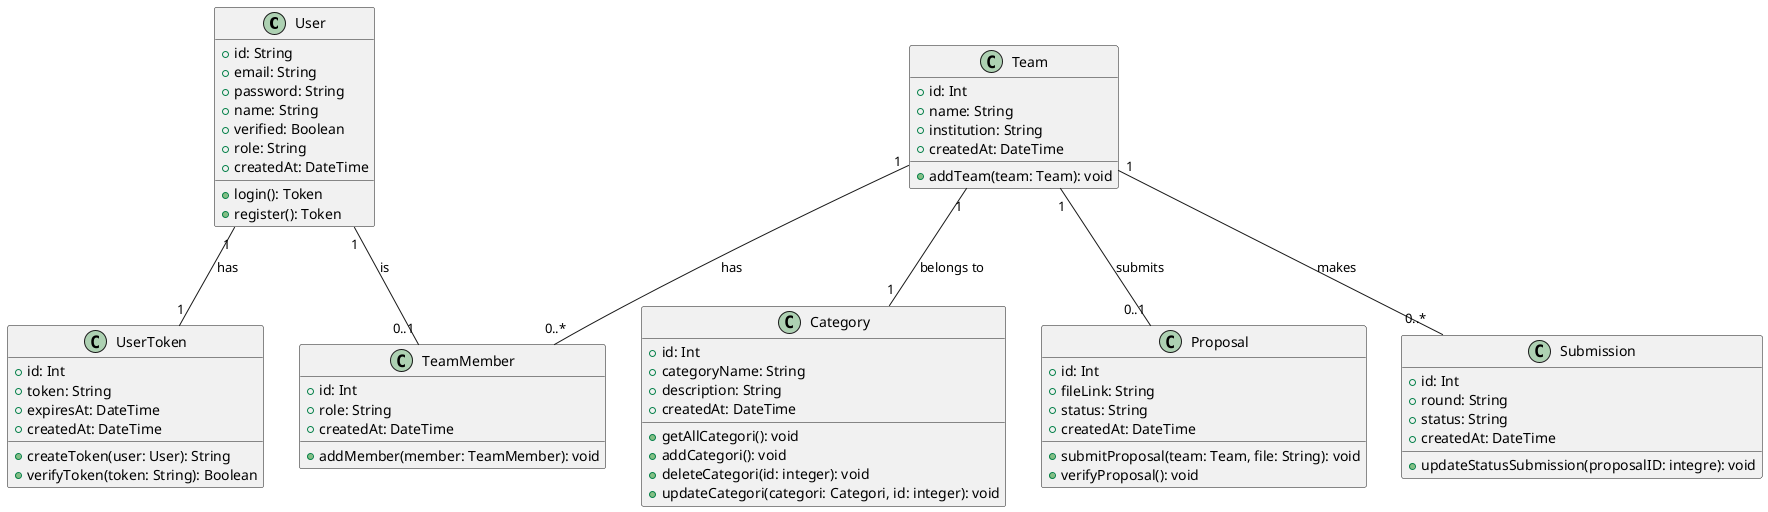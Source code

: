 @startuml
class User {
    + id: String
    + email: String
    + password: String
    + name: String
    + verified: Boolean
    + role: String
    + createdAt: DateTime
    + login(): Token
    + register(): Token
}

class UserToken {
    + id: Int
    + token: String
    + expiresAt: DateTime
    + createdAt: DateTime
    + createToken(user: User): String
    + verifyToken(token: String): Boolean
}

class Team {
    + id: Int
    + name: String
    + institution: String
    + createdAt: DateTime
    + addTeam(team: Team): void
}

class TeamMember {
    + id: Int
    + role: String
    + createdAt: DateTime
    + addMember(member: TeamMember): void
}

class Category {
    + id: Int
    + categoryName: String
    + description: String
    + createdAt: DateTime
    + getAllCategori(): void
    + addCategori(): void
    + deleteCategori(id: integer): void
    + updateCategori(categori: Categori, id: integer): void
}

class Proposal {
    + id: Int
    + fileLink: String
    + status: String
    + createdAt: DateTime
    + submitProposal(team: Team, file: String): void
    + verifyProposal(): void
}

class Submission {
    + id: Int
    + round: String
    + status: String
    + createdAt: DateTime
    + updateStatusSubmission(proposalID: integre): void
}

User "1" -- "1" UserToken: has
User "1" -- "0..1" TeamMember: is
Team "1" -- "0..*" TeamMember: has
Team "1" -- "1" Category: belongs to
Team "1" -- "0..1" Proposal: submits
Team "1" -- "0..*" Submission: makes
@enduml
